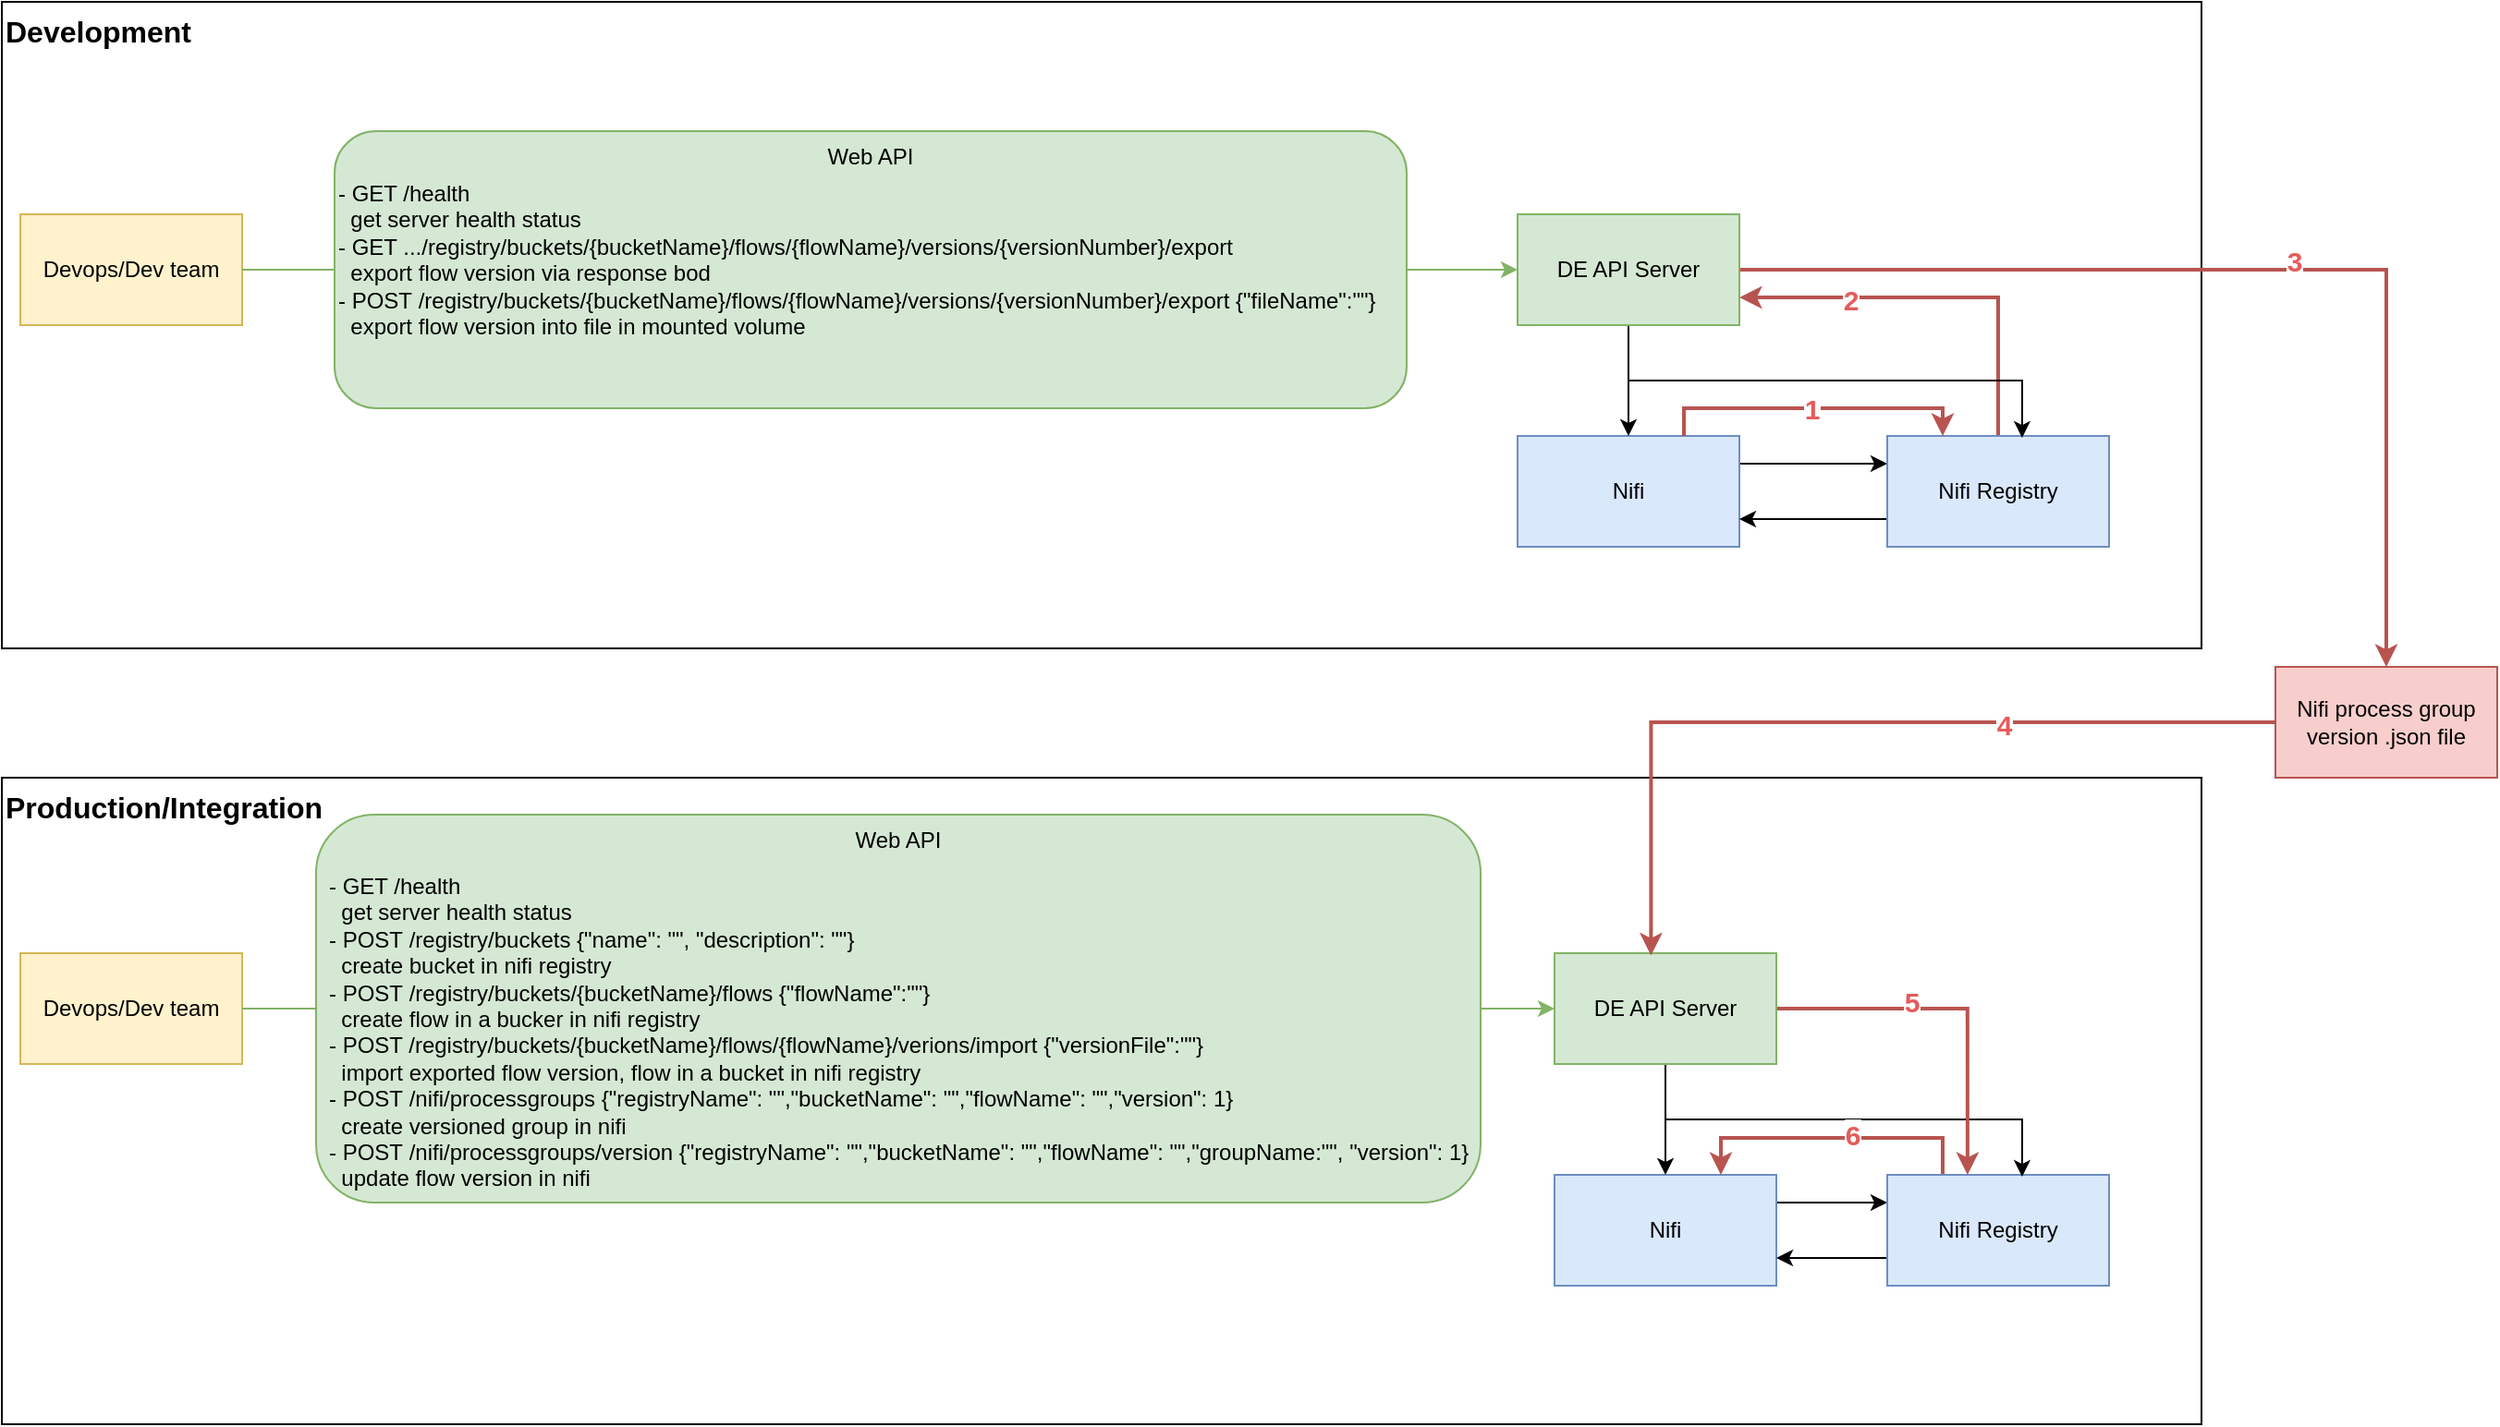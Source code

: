 <mxfile version="21.2.8" type="device">
  <diagram name="Page-1" id="Igu47B4TJQ_dteFs1_T0">
    <mxGraphModel dx="1186" dy="818" grid="1" gridSize="10" guides="1" tooltips="1" connect="1" arrows="1" fold="1" page="1" pageScale="1" pageWidth="850" pageHeight="1100" math="0" shadow="0">
      <root>
        <mxCell id="0" />
        <mxCell id="1" parent="0" />
        <mxCell id="7Syx5IyeajsJeIFfPuDY-32" value="Development" style="rounded=0;whiteSpace=wrap;html=1;align=left;verticalAlign=top;fontStyle=1;fontSize=16;" vertex="1" parent="1">
          <mxGeometry x="10" width="1190" height="350" as="geometry" />
        </mxCell>
        <mxCell id="7Syx5IyeajsJeIFfPuDY-7" style="edgeStyle=orthogonalEdgeStyle;rounded=0;orthogonalLoop=1;jettySize=auto;html=1;exitX=1;exitY=0.25;exitDx=0;exitDy=0;entryX=0;entryY=0.25;entryDx=0;entryDy=0;" edge="1" parent="1" source="7Syx5IyeajsJeIFfPuDY-1" target="7Syx5IyeajsJeIFfPuDY-2">
          <mxGeometry relative="1" as="geometry" />
        </mxCell>
        <mxCell id="7Syx5IyeajsJeIFfPuDY-1" value="Nifi" style="rounded=0;whiteSpace=wrap;html=1;fillColor=#dae8fc;strokeColor=#6c8ebf;" vertex="1" parent="1">
          <mxGeometry x="830" y="235" width="120" height="60" as="geometry" />
        </mxCell>
        <mxCell id="7Syx5IyeajsJeIFfPuDY-8" style="edgeStyle=orthogonalEdgeStyle;rounded=0;orthogonalLoop=1;jettySize=auto;html=1;exitX=0;exitY=0.75;exitDx=0;exitDy=0;entryX=1;entryY=0.75;entryDx=0;entryDy=0;" edge="1" parent="1" source="7Syx5IyeajsJeIFfPuDY-2" target="7Syx5IyeajsJeIFfPuDY-1">
          <mxGeometry relative="1" as="geometry" />
        </mxCell>
        <mxCell id="7Syx5IyeajsJeIFfPuDY-90" style="edgeStyle=orthogonalEdgeStyle;rounded=0;orthogonalLoop=1;jettySize=auto;html=1;entryX=1;entryY=0.75;entryDx=0;entryDy=0;strokeColor=#b85450;fontColor=#B85450;fillColor=#f8cecc;strokeWidth=2;" edge="1" parent="1" source="7Syx5IyeajsJeIFfPuDY-2" target="7Syx5IyeajsJeIFfPuDY-9">
          <mxGeometry relative="1" as="geometry">
            <Array as="points">
              <mxPoint x="1090" y="160" />
            </Array>
          </mxGeometry>
        </mxCell>
        <mxCell id="7Syx5IyeajsJeIFfPuDY-95" value="2" style="edgeLabel;html=1;align=center;verticalAlign=middle;resizable=0;points=[];fontColor=#e65b5b;fontSize=15;fontStyle=1" vertex="1" connectable="0" parent="7Syx5IyeajsJeIFfPuDY-90">
          <mxGeometry x="0.072" y="1" relative="1" as="geometry">
            <mxPoint x="-40" as="offset" />
          </mxGeometry>
        </mxCell>
        <mxCell id="7Syx5IyeajsJeIFfPuDY-2" value="Nifi Registry" style="rounded=0;whiteSpace=wrap;html=1;fillColor=#dae8fc;strokeColor=#6c8ebf;" vertex="1" parent="1">
          <mxGeometry x="1030" y="235" width="120" height="60" as="geometry" />
        </mxCell>
        <mxCell id="7Syx5IyeajsJeIFfPuDY-15" style="edgeStyle=orthogonalEdgeStyle;rounded=0;orthogonalLoop=1;jettySize=auto;html=1;" edge="1" parent="1" source="7Syx5IyeajsJeIFfPuDY-9">
          <mxGeometry relative="1" as="geometry">
            <mxPoint x="890" y="235" as="targetPoint" />
          </mxGeometry>
        </mxCell>
        <mxCell id="7Syx5IyeajsJeIFfPuDY-16" style="edgeStyle=orthogonalEdgeStyle;rounded=0;orthogonalLoop=1;jettySize=auto;html=1;entryX=0.608;entryY=0.017;entryDx=0;entryDy=0;entryPerimeter=0;" edge="1" parent="1" source="7Syx5IyeajsJeIFfPuDY-9" target="7Syx5IyeajsJeIFfPuDY-2">
          <mxGeometry relative="1" as="geometry">
            <Array as="points">
              <mxPoint x="890" y="205" />
              <mxPoint x="1103" y="205" />
            </Array>
          </mxGeometry>
        </mxCell>
        <mxCell id="7Syx5IyeajsJeIFfPuDY-89" style="edgeStyle=orthogonalEdgeStyle;rounded=0;orthogonalLoop=1;jettySize=auto;html=1;strokeColor=#B85450;fontColor=#5AA9E6;fillColor=#f8cecc;strokeWidth=2;" edge="1" parent="1" source="7Syx5IyeajsJeIFfPuDY-9" target="7Syx5IyeajsJeIFfPuDY-87">
          <mxGeometry relative="1" as="geometry" />
        </mxCell>
        <mxCell id="7Syx5IyeajsJeIFfPuDY-9" value="DE API Server" style="rounded=0;whiteSpace=wrap;html=1;fillColor=#d5e8d4;strokeColor=#82b366;" vertex="1" parent="1">
          <mxGeometry x="830" y="115" width="120" height="60" as="geometry" />
        </mxCell>
        <mxCell id="7Syx5IyeajsJeIFfPuDY-13" value="Devops/Dev team" style="rounded=0;whiteSpace=wrap;html=1;fillColor=#fff2cc;strokeColor=#d6b656;" vertex="1" parent="1">
          <mxGeometry x="20" y="115" width="120" height="60" as="geometry" />
        </mxCell>
        <mxCell id="7Syx5IyeajsJeIFfPuDY-71" style="edgeStyle=orthogonalEdgeStyle;rounded=0;orthogonalLoop=1;jettySize=auto;html=1;entryX=0;entryY=0.5;entryDx=0;entryDy=0;fillColor=#d5e8d4;strokeColor=#82b366;" edge="1" parent="1" source="7Syx5IyeajsJeIFfPuDY-66" target="7Syx5IyeajsJeIFfPuDY-9">
          <mxGeometry relative="1" as="geometry" />
        </mxCell>
        <mxCell id="7Syx5IyeajsJeIFfPuDY-66" value="Web API" style="rounded=1;whiteSpace=wrap;html=1;fillColor=#d5e8d4;strokeColor=#82b366;align=center;verticalAlign=top;" vertex="1" parent="1">
          <mxGeometry x="190" y="70" width="580" height="150" as="geometry" />
        </mxCell>
        <mxCell id="7Syx5IyeajsJeIFfPuDY-67" value="- GET /health&lt;br&gt;&lt;span style=&quot;&quot;&gt;&lt;/span&gt;&amp;nbsp; get server health status&lt;br&gt;- GET .../registry/buckets/{bucketName}/flows/{flowName}/versions/{versionNumber}/export&lt;br&gt;&lt;span style=&quot;&quot;&gt;&lt;/span&gt;&amp;nbsp; export flow version via response bod	&lt;br&gt;- POST&amp;nbsp;/registry/buckets/{bucketName}/flows/{flowName}/versions/{versionNumber}/export {&quot;fileName&quot;:&quot;&quot;}&lt;br&gt;&amp;nbsp; export flow version into file in mounted volume" style="text;html=1;strokeColor=none;fillColor=none;align=left;verticalAlign=top;whiteSpace=wrap;rounded=0;" vertex="1" parent="1">
          <mxGeometry x="190" y="90" width="570" height="110" as="geometry" />
        </mxCell>
        <mxCell id="7Syx5IyeajsJeIFfPuDY-69" value="" style="endArrow=none;html=1;rounded=0;exitX=1;exitY=0.5;exitDx=0;exitDy=0;entryX=0;entryY=0.5;entryDx=0;entryDy=0;fillColor=#d5e8d4;strokeColor=#82b366;" edge="1" parent="1" source="7Syx5IyeajsJeIFfPuDY-13" target="7Syx5IyeajsJeIFfPuDY-66">
          <mxGeometry width="50" height="50" relative="1" as="geometry">
            <mxPoint x="300" y="230" as="sourcePoint" />
            <mxPoint x="350" y="180" as="targetPoint" />
          </mxGeometry>
        </mxCell>
        <mxCell id="7Syx5IyeajsJeIFfPuDY-72" value="Production/Integration" style="rounded=0;whiteSpace=wrap;html=1;align=left;verticalAlign=top;fontStyle=1;fontSize=16;" vertex="1" parent="1">
          <mxGeometry x="10" y="420" width="1190" height="350" as="geometry" />
        </mxCell>
        <mxCell id="7Syx5IyeajsJeIFfPuDY-73" style="edgeStyle=orthogonalEdgeStyle;rounded=0;orthogonalLoop=1;jettySize=auto;html=1;exitX=1;exitY=0.25;exitDx=0;exitDy=0;entryX=0;entryY=0.25;entryDx=0;entryDy=0;" edge="1" parent="1" source="7Syx5IyeajsJeIFfPuDY-74" target="7Syx5IyeajsJeIFfPuDY-76">
          <mxGeometry relative="1" as="geometry" />
        </mxCell>
        <mxCell id="7Syx5IyeajsJeIFfPuDY-74" value="Nifi" style="rounded=0;whiteSpace=wrap;html=1;fillColor=#dae8fc;strokeColor=#6c8ebf;" vertex="1" parent="1">
          <mxGeometry x="850" y="635" width="120" height="60" as="geometry" />
        </mxCell>
        <mxCell id="7Syx5IyeajsJeIFfPuDY-75" style="edgeStyle=orthogonalEdgeStyle;rounded=0;orthogonalLoop=1;jettySize=auto;html=1;exitX=0;exitY=0.75;exitDx=0;exitDy=0;entryX=1;entryY=0.75;entryDx=0;entryDy=0;" edge="1" parent="1" source="7Syx5IyeajsJeIFfPuDY-76" target="7Syx5IyeajsJeIFfPuDY-74">
          <mxGeometry relative="1" as="geometry" />
        </mxCell>
        <mxCell id="7Syx5IyeajsJeIFfPuDY-93" style="edgeStyle=orthogonalEdgeStyle;rounded=0;orthogonalLoop=1;jettySize=auto;html=1;exitX=0.25;exitY=0;exitDx=0;exitDy=0;entryX=0.75;entryY=0;entryDx=0;entryDy=0;strokeColor=#b85450;fontColor=#5AA9E6;fillColor=#f8cecc;strokeWidth=2;" edge="1" parent="1" source="7Syx5IyeajsJeIFfPuDY-76" target="7Syx5IyeajsJeIFfPuDY-74">
          <mxGeometry relative="1" as="geometry" />
        </mxCell>
        <mxCell id="7Syx5IyeajsJeIFfPuDY-76" value="Nifi Registry" style="rounded=0;whiteSpace=wrap;html=1;fillColor=#dae8fc;strokeColor=#6c8ebf;" vertex="1" parent="1">
          <mxGeometry x="1030" y="635" width="120" height="60" as="geometry" />
        </mxCell>
        <mxCell id="7Syx5IyeajsJeIFfPuDY-77" style="edgeStyle=orthogonalEdgeStyle;rounded=0;orthogonalLoop=1;jettySize=auto;html=1;" edge="1" parent="1" source="7Syx5IyeajsJeIFfPuDY-79">
          <mxGeometry relative="1" as="geometry">
            <mxPoint x="910" y="635" as="targetPoint" />
            <Array as="points">
              <mxPoint x="910" y="620" />
              <mxPoint x="910" y="620" />
            </Array>
          </mxGeometry>
        </mxCell>
        <mxCell id="7Syx5IyeajsJeIFfPuDY-78" style="edgeStyle=orthogonalEdgeStyle;rounded=0;orthogonalLoop=1;jettySize=auto;html=1;entryX=0.608;entryY=0.017;entryDx=0;entryDy=0;entryPerimeter=0;" edge="1" parent="1" source="7Syx5IyeajsJeIFfPuDY-79" target="7Syx5IyeajsJeIFfPuDY-76">
          <mxGeometry relative="1" as="geometry">
            <Array as="points">
              <mxPoint x="910" y="605" />
              <mxPoint x="1103" y="605" />
            </Array>
          </mxGeometry>
        </mxCell>
        <mxCell id="7Syx5IyeajsJeIFfPuDY-92" style="edgeStyle=orthogonalEdgeStyle;rounded=0;orthogonalLoop=1;jettySize=auto;html=1;entryX=0.362;entryY=0;entryDx=0;entryDy=0;strokeColor=#b85450;fontColor=#5AA9E6;fillColor=#f8cecc;entryPerimeter=0;strokeWidth=2;" edge="1" parent="1" source="7Syx5IyeajsJeIFfPuDY-79" target="7Syx5IyeajsJeIFfPuDY-76">
          <mxGeometry relative="1" as="geometry" />
        </mxCell>
        <mxCell id="7Syx5IyeajsJeIFfPuDY-79" value="DE API Server" style="rounded=0;whiteSpace=wrap;html=1;fillColor=#d5e8d4;strokeColor=#82b366;" vertex="1" parent="1">
          <mxGeometry x="850" y="515" width="120" height="60" as="geometry" />
        </mxCell>
        <mxCell id="7Syx5IyeajsJeIFfPuDY-80" value="Devops/Dev team" style="rounded=0;whiteSpace=wrap;html=1;fillColor=#fff2cc;strokeColor=#d6b656;" vertex="1" parent="1">
          <mxGeometry x="20" y="515" width="120" height="60" as="geometry" />
        </mxCell>
        <mxCell id="7Syx5IyeajsJeIFfPuDY-81" style="edgeStyle=orthogonalEdgeStyle;rounded=0;orthogonalLoop=1;jettySize=auto;html=1;entryX=0;entryY=0.5;entryDx=0;entryDy=0;fillColor=#d5e8d4;strokeColor=#82b366;" edge="1" parent="1" source="7Syx5IyeajsJeIFfPuDY-82" target="7Syx5IyeajsJeIFfPuDY-79">
          <mxGeometry relative="1" as="geometry" />
        </mxCell>
        <mxCell id="7Syx5IyeajsJeIFfPuDY-82" value="Web API" style="rounded=1;whiteSpace=wrap;html=1;fillColor=#d5e8d4;strokeColor=#82b366;align=center;verticalAlign=top;" vertex="1" parent="1">
          <mxGeometry x="180" y="440" width="630" height="210" as="geometry" />
        </mxCell>
        <mxCell id="7Syx5IyeajsJeIFfPuDY-83" value="- GET /health&lt;br&gt;&lt;span style=&quot;&quot;&gt;&lt;/span&gt;&amp;nbsp; get server health status&lt;br&gt;- POST&amp;nbsp;/registry/buckets {&quot;name&quot;: &quot;&quot;,&amp;nbsp;&lt;span style=&quot;background-color: initial;&quot;&gt;&quot;description&quot;: &quot;&quot;&lt;/span&gt;}&lt;br style=&quot;border-color: var(--border-color);&quot;&gt;&amp;nbsp; create bucket in nifi registry&lt;br&gt;- POST&amp;nbsp;/registry/buckets/{bucketName}/flows {&quot;flowName&quot;:&quot;&quot;}&lt;br style=&quot;border-color: var(--border-color);&quot;&gt;&amp;nbsp; create flow in a bucker in nifi registry&lt;br&gt;- POST /registry/buckets/{bucketName}/flows/{flowName}/verions/import {&quot;versionFile&quot;:&quot;&quot;}&lt;br style=&quot;border-color: var(--border-color);&quot;&gt;&amp;nbsp; import exported flow version, flow in a bucket in nifi registry&lt;br&gt;- POST&amp;nbsp;/nifi/processgroups {&quot;registryName&quot;: &quot;&quot;,&lt;span style=&quot;background-color: initial;&quot;&gt;&quot;bucketName&quot;: &quot;&quot;,&lt;/span&gt;&lt;span style=&quot;background-color: initial;&quot;&gt;&quot;flowName&quot;: &quot;&quot;,&lt;/span&gt;&lt;span style=&quot;background-color: initial;&quot;&gt;&quot;version&quot;: 1&lt;/span&gt;}&lt;br style=&quot;border-color: var(--border-color);&quot;&gt;&amp;nbsp; create versioned group in nifi&lt;br&gt;- POST&amp;nbsp;/nifi/processgroups/version {&quot;registryName&quot;: &quot;&quot;,&quot;bucketName&quot;: &quot;&quot;,&lt;span style=&quot;border-color: var(--border-color); background-color: initial;&quot;&gt;&quot;flowName&quot;: &quot;&quot;,&quot;groupName:&quot;&quot;,&amp;nbsp;&lt;/span&gt;&lt;span style=&quot;border-color: var(--border-color); background-color: initial;&quot;&gt;&quot;version&quot;: 1&lt;/span&gt;}&lt;br style=&quot;border-color: var(--border-color);&quot;&gt;&amp;nbsp; update flow version in nifi" style="text;html=1;strokeColor=none;fillColor=none;align=left;verticalAlign=top;whiteSpace=wrap;rounded=0;" vertex="1" parent="1">
          <mxGeometry x="185" y="465" width="620" height="170" as="geometry" />
        </mxCell>
        <mxCell id="7Syx5IyeajsJeIFfPuDY-84" value="" style="endArrow=none;html=1;rounded=0;exitX=1;exitY=0.5;exitDx=0;exitDy=0;entryX=0;entryY=0.5;entryDx=0;entryDy=0;fillColor=#d5e8d4;strokeColor=#82b366;" edge="1" parent="1" source="7Syx5IyeajsJeIFfPuDY-80" target="7Syx5IyeajsJeIFfPuDY-82">
          <mxGeometry width="50" height="50" relative="1" as="geometry">
            <mxPoint x="300" y="630" as="sourcePoint" />
            <mxPoint x="350" y="580" as="targetPoint" />
          </mxGeometry>
        </mxCell>
        <mxCell id="7Syx5IyeajsJeIFfPuDY-91" style="edgeStyle=orthogonalEdgeStyle;rounded=0;orthogonalLoop=1;jettySize=auto;html=1;entryX=0.435;entryY=0.021;entryDx=0;entryDy=0;entryPerimeter=0;strokeColor=#b85450;fontColor=#5AA9E6;fillColor=#f8cecc;strokeWidth=2;" edge="1" parent="1" source="7Syx5IyeajsJeIFfPuDY-87" target="7Syx5IyeajsJeIFfPuDY-79">
          <mxGeometry relative="1" as="geometry" />
        </mxCell>
        <mxCell id="7Syx5IyeajsJeIFfPuDY-87" value="Nifi process group version .json file" style="rounded=0;whiteSpace=wrap;html=1;fillColor=#f8cecc;strokeColor=#b85450;" vertex="1" parent="1">
          <mxGeometry x="1240" y="360" width="120" height="60" as="geometry" />
        </mxCell>
        <mxCell id="7Syx5IyeajsJeIFfPuDY-98" value="3" style="edgeLabel;html=1;align=center;verticalAlign=middle;resizable=0;points=[];fontColor=#e65b5b;fontSize=15;fontStyle=1" vertex="1" connectable="0" parent="1">
          <mxGeometry x="1210" y="180.0" as="geometry">
            <mxPoint x="40" y="-40" as="offset" />
          </mxGeometry>
        </mxCell>
        <mxCell id="7Syx5IyeajsJeIFfPuDY-99" value="4" style="edgeLabel;html=1;align=center;verticalAlign=middle;resizable=0;points=[];fontColor=#e65b5b;fontSize=15;fontStyle=1" vertex="1" connectable="0" parent="1">
          <mxGeometry x="1040" y="191.0" as="geometry">
            <mxPoint x="53" y="200" as="offset" />
          </mxGeometry>
        </mxCell>
        <mxCell id="7Syx5IyeajsJeIFfPuDY-100" value="5" style="edgeLabel;html=1;align=center;verticalAlign=middle;resizable=0;points=[];fontColor=#e65b5b;fontSize=15;fontStyle=1" vertex="1" connectable="0" parent="1">
          <mxGeometry x="1050" y="201.0" as="geometry">
            <mxPoint x="-7" y="340" as="offset" />
          </mxGeometry>
        </mxCell>
        <mxCell id="7Syx5IyeajsJeIFfPuDY-101" value="6" style="edgeLabel;html=1;align=center;verticalAlign=middle;resizable=0;points=[];fontColor=#e65b5b;fontSize=15;fontStyle=1" vertex="1" connectable="0" parent="1">
          <mxGeometry x="1340" y="610" as="geometry">
            <mxPoint x="-329" y="3" as="offset" />
          </mxGeometry>
        </mxCell>
        <mxCell id="7Syx5IyeajsJeIFfPuDY-104" value="0" style="edgeStyle=orthogonalEdgeStyle;rounded=0;orthogonalLoop=1;jettySize=auto;html=1;entryX=0.25;entryY=0;entryDx=0;entryDy=0;strokeColor=#b85450;fontColor=#B85450;fillColor=#f8cecc;strokeWidth=2;exitX=0.75;exitY=0;exitDx=0;exitDy=0;" edge="1" parent="1" source="7Syx5IyeajsJeIFfPuDY-1" target="7Syx5IyeajsJeIFfPuDY-2">
          <mxGeometry relative="1" as="geometry">
            <mxPoint x="830" y="395" as="sourcePoint" />
            <mxPoint x="690" y="320" as="targetPoint" />
            <Array as="points">
              <mxPoint x="920" y="220" />
              <mxPoint x="1060" y="220" />
            </Array>
          </mxGeometry>
        </mxCell>
        <mxCell id="7Syx5IyeajsJeIFfPuDY-105" value="1" style="edgeLabel;html=1;align=center;verticalAlign=middle;resizable=0;points=[];fontColor=#e65b5b;fontSize=15;fontStyle=1" vertex="1" connectable="0" parent="7Syx5IyeajsJeIFfPuDY-104">
          <mxGeometry x="0.072" y="1" relative="1" as="geometry">
            <mxPoint x="-7" y="1" as="offset" />
          </mxGeometry>
        </mxCell>
      </root>
    </mxGraphModel>
  </diagram>
</mxfile>
